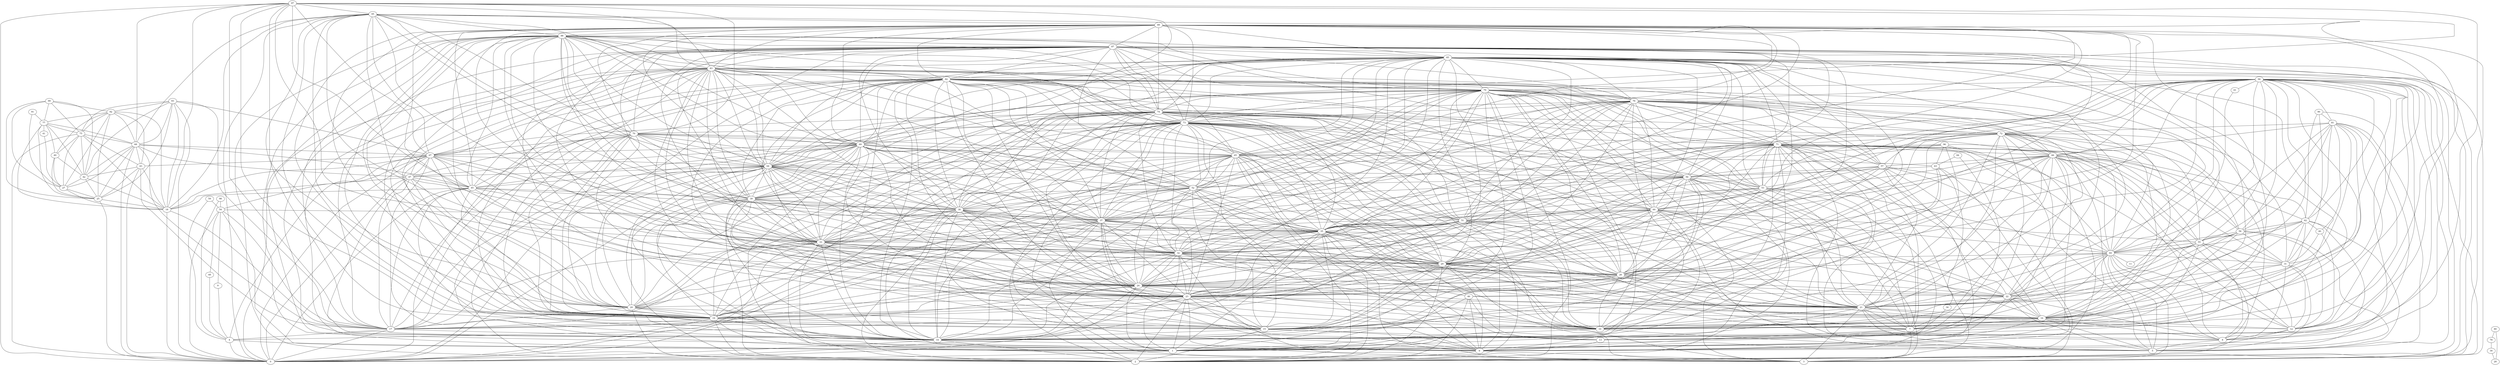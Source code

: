 digraph "sensornet-topology" {
label = "";
rankdir="BT";"0"->"1" [arrowhead = "both"] 
"0"->"4" [arrowhead = "both"] 
"0"->"14" [arrowhead = "both"] 
"0"->"17" [arrowhead = "both"] 
"0"->"18" [arrowhead = "both"] 
"0"->"19" [arrowhead = "both"] 
"0"->"24" [arrowhead = "both"] 
"0"->"25" [arrowhead = "both"] 
"0"->"32" [arrowhead = "both"] 
"0"->"33" [arrowhead = "both"] 
"0"->"43" [arrowhead = "both"] 
"0"->"45" [arrowhead = "both"] 
"0"->"47" [arrowhead = "both"] 
"0"->"51" [arrowhead = "both"] 
"0"->"54" [arrowhead = "both"] 
"0"->"64" [arrowhead = "both"] 
"0"->"67" [arrowhead = "both"] 
"0"->"68" [arrowhead = "both"] 
"0"->"69" [arrowhead = "both"] 
"0"->"74" [arrowhead = "both"] 
"0"->"75" [arrowhead = "both"] 
"0"->"82" [arrowhead = "both"] 
"0"->"83" [arrowhead = "both"] 
"0"->"93" [arrowhead = "both"] 
"0"->"95" [arrowhead = "both"] 
"0"->"97" [arrowhead = "both"] 
"1"->"4" [arrowhead = "both"] 
"1"->"10" [arrowhead = "both"] 
"1"->"16" [arrowhead = "both"] 
"1"->"19" [arrowhead = "both"] 
"1"->"21" [arrowhead = "both"] 
"1"->"22" [arrowhead = "both"] 
"1"->"23" [arrowhead = "both"] 
"1"->"24" [arrowhead = "both"] 
"1"->"26" [arrowhead = "both"] 
"1"->"32" [arrowhead = "both"] 
"1"->"33" [arrowhead = "both"] 
"1"->"35" [arrowhead = "both"] 
"1"->"54" [arrowhead = "both"] 
"1"->"60" [arrowhead = "both"] 
"1"->"66" [arrowhead = "both"] 
"1"->"69" [arrowhead = "both"] 
"1"->"71" [arrowhead = "both"] 
"1"->"72" [arrowhead = "both"] 
"1"->"73" [arrowhead = "both"] 
"1"->"74" [arrowhead = "both"] 
"1"->"76" [arrowhead = "both"] 
"1"->"82" [arrowhead = "both"] 
"1"->"83" [arrowhead = "both"] 
"1"->"85" [arrowhead = "both"] 
"2"->"6" [arrowhead = "both"] 
"2"->"14" [arrowhead = "both"] 
"2"->"15" [arrowhead = "both"] 
"2"->"19" [arrowhead = "both"] 
"2"->"20" [arrowhead = "both"] 
"2"->"23" [arrowhead = "both"] 
"2"->"29" [arrowhead = "both"] 
"2"->"35" [arrowhead = "both"] 
"2"->"37" [arrowhead = "both"] 
"2"->"38" [arrowhead = "both"] 
"2"->"39" [arrowhead = "both"] 
"2"->"46" [arrowhead = "both"] 
"2"->"56" [arrowhead = "both"] 
"2"->"64" [arrowhead = "both"] 
"2"->"65" [arrowhead = "both"] 
"2"->"69" [arrowhead = "both"] 
"2"->"70" [arrowhead = "both"] 
"2"->"73" [arrowhead = "both"] 
"2"->"79" [arrowhead = "both"] 
"2"->"85" [arrowhead = "both"] 
"2"->"87" [arrowhead = "both"] 
"2"->"88" [arrowhead = "both"] 
"2"->"89" [arrowhead = "both"] 
"2"->"96" [arrowhead = "both"] 
"3"->"6" [arrowhead = "both"] 
"3"->"7" [arrowhead = "both"] 
"3"->"21" [arrowhead = "both"] 
"3"->"23" [arrowhead = "both"] 
"3"->"29" [arrowhead = "both"] 
"3"->"32" [arrowhead = "both"] 
"3"->"35" [arrowhead = "both"] 
"3"->"37" [arrowhead = "both"] 
"3"->"44" [arrowhead = "both"] 
"3"->"56" [arrowhead = "both"] 
"3"->"57" [arrowhead = "both"] 
"3"->"71" [arrowhead = "both"] 
"3"->"73" [arrowhead = "both"] 
"3"->"79" [arrowhead = "both"] 
"3"->"82" [arrowhead = "both"] 
"3"->"85" [arrowhead = "both"] 
"3"->"87" [arrowhead = "both"] 
"3"->"94" [arrowhead = "both"] 
"4"->"9" [arrowhead = "both"] 
"4"->"17" [arrowhead = "both"] 
"4"->"48" [arrowhead = "both"] 
"4"->"51" [arrowhead = "both"] 
"4"->"59" [arrowhead = "both"] 
"4"->"67" [arrowhead = "both"] 
"4"->"98" [arrowhead = "both"] 
"5"->"8" [arrowhead = "both"] 
"5"->"10" [arrowhead = "both"] 
"5"->"12" [arrowhead = "both"] 
"5"->"16" [arrowhead = "both"] 
"5"->"21" [arrowhead = "both"] 
"5"->"22" [arrowhead = "both"] 
"5"->"31" [arrowhead = "both"] 
"5"->"44" [arrowhead = "both"] 
"5"->"58" [arrowhead = "both"] 
"5"->"60" [arrowhead = "both"] 
"5"->"62" [arrowhead = "both"] 
"5"->"66" [arrowhead = "both"] 
"5"->"71" [arrowhead = "both"] 
"5"->"72" [arrowhead = "both"] 
"5"->"81" [arrowhead = "both"] 
"5"->"94" [arrowhead = "both"] 
"6"->"7" [arrowhead = "both"] 
"6"->"13" [arrowhead = "both"] 
"6"->"14" [arrowhead = "both"] 
"6"->"15" [arrowhead = "both"] 
"6"->"23" [arrowhead = "both"] 
"6"->"29" [arrowhead = "both"] 
"6"->"35" [arrowhead = "both"] 
"6"->"37" [arrowhead = "both"] 
"6"->"38" [arrowhead = "both"] 
"6"->"46" [arrowhead = "both"] 
"6"->"52" [arrowhead = "both"] 
"6"->"53" [arrowhead = "both"] 
"6"->"57" [arrowhead = "both"] 
"6"->"63" [arrowhead = "both"] 
"6"->"64" [arrowhead = "both"] 
"6"->"65" [arrowhead = "both"] 
"6"->"73" [arrowhead = "both"] 
"6"->"79" [arrowhead = "both"] 
"6"->"85" [arrowhead = "both"] 
"6"->"87" [arrowhead = "both"] 
"6"->"88" [arrowhead = "both"] 
"6"->"96" [arrowhead = "both"] 
"7"->"16" [arrowhead = "both"] 
"7"->"21" [arrowhead = "both"] 
"7"->"26" [arrowhead = "both"] 
"7"->"29" [arrowhead = "both"] 
"7"->"35" [arrowhead = "both"] 
"7"->"44" [arrowhead = "both"] 
"7"->"53" [arrowhead = "both"] 
"7"->"56" [arrowhead = "both"] 
"7"->"66" [arrowhead = "both"] 
"7"->"71" [arrowhead = "both"] 
"7"->"76" [arrowhead = "both"] 
"7"->"79" [arrowhead = "both"] 
"7"->"85" [arrowhead = "both"] 
"7"->"94" [arrowhead = "both"] 
"8"->"12" [arrowhead = "both"] 
"8"->"16" [arrowhead = "both"] 
"8"->"21" [arrowhead = "both"] 
"8"->"22" [arrowhead = "both"] 
"8"->"31" [arrowhead = "both"] 
"8"->"44" [arrowhead = "both"] 
"8"->"55" [arrowhead = "both"] 
"8"->"62" [arrowhead = "both"] 
"8"->"66" [arrowhead = "both"] 
"8"->"71" [arrowhead = "both"] 
"8"->"72" [arrowhead = "both"] 
"8"->"81" [arrowhead = "both"] 
"8"->"94" [arrowhead = "both"] 
"9"->"54" [arrowhead = "both"] 
"10"->"16" [arrowhead = "both"] 
"10"->"21" [arrowhead = "both"] 
"10"->"22" [arrowhead = "both"] 
"10"->"23" [arrowhead = "both"] 
"10"->"24" [arrowhead = "both"] 
"10"->"26" [arrowhead = "both"] 
"10"->"29" [arrowhead = "both"] 
"10"->"32" [arrowhead = "both"] 
"10"->"33" [arrowhead = "both"] 
"10"->"35" [arrowhead = "both"] 
"10"->"44" [arrowhead = "both"] 
"10"->"51" [arrowhead = "both"] 
"10"->"55" [arrowhead = "both"] 
"10"->"66" [arrowhead = "both"] 
"10"->"71" [arrowhead = "both"] 
"10"->"72" [arrowhead = "both"] 
"10"->"73" [arrowhead = "both"] 
"10"->"74" [arrowhead = "both"] 
"10"->"76" [arrowhead = "both"] 
"10"->"79" [arrowhead = "both"] 
"10"->"82" [arrowhead = "both"] 
"10"->"83" [arrowhead = "both"] 
"10"->"85" [arrowhead = "both"] 
"10"->"94" [arrowhead = "both"] 
"11"->"44" [arrowhead = "both"] 
"11"->"94" [arrowhead = "both"] 
"12"->"16" [arrowhead = "both"] 
"12"->"21" [arrowhead = "both"] 
"12"->"31" [arrowhead = "both"] 
"12"->"40" [arrowhead = "both"] 
"12"->"44" [arrowhead = "both"] 
"12"->"55" [arrowhead = "both"] 
"12"->"58" [arrowhead = "both"] 
"12"->"66" [arrowhead = "both"] 
"12"->"71" [arrowhead = "both"] 
"12"->"81" [arrowhead = "both"] 
"12"->"90" [arrowhead = "both"] 
"12"->"94" [arrowhead = "both"] 
"13"->"15" [arrowhead = "both"] 
"13"->"34" [arrowhead = "both"] 
"13"->"46" [arrowhead = "both"] 
"13"->"56" [arrowhead = "both"] 
"13"->"65" [arrowhead = "both"] 
"13"->"84" [arrowhead = "both"] 
"13"->"96" [arrowhead = "both"] 
"14"->"15" [arrowhead = "both"] 
"14"->"17" [arrowhead = "both"] 
"14"->"19" [arrowhead = "both"] 
"14"->"20" [arrowhead = "both"] 
"14"->"23" [arrowhead = "both"] 
"14"->"24" [arrowhead = "both"] 
"14"->"29" [arrowhead = "both"] 
"14"->"32" [arrowhead = "both"] 
"14"->"33" [arrowhead = "both"] 
"14"->"35" [arrowhead = "both"] 
"14"->"37" [arrowhead = "both"] 
"14"->"38" [arrowhead = "both"] 
"14"->"39" [arrowhead = "both"] 
"14"->"45" [arrowhead = "both"] 
"14"->"47" [arrowhead = "both"] 
"14"->"52" [arrowhead = "both"] 
"14"->"56" [arrowhead = "both"] 
"14"->"65" [arrowhead = "both"] 
"14"->"67" [arrowhead = "both"] 
"14"->"69" [arrowhead = "both"] 
"14"->"70" [arrowhead = "both"] 
"14"->"73" [arrowhead = "both"] 
"14"->"74" [arrowhead = "both"] 
"14"->"79" [arrowhead = "both"] 
"14"->"82" [arrowhead = "both"] 
"14"->"83" [arrowhead = "both"] 
"14"->"85" [arrowhead = "both"] 
"14"->"87" [arrowhead = "both"] 
"14"->"88" [arrowhead = "both"] 
"14"->"89" [arrowhead = "both"] 
"14"->"95" [arrowhead = "both"] 
"14"->"97" [arrowhead = "both"] 
"15"->"19" [arrowhead = "both"] 
"15"->"20" [arrowhead = "both"] 
"15"->"23" [arrowhead = "both"] 
"15"->"29" [arrowhead = "both"] 
"15"->"35" [arrowhead = "both"] 
"15"->"37" [arrowhead = "both"] 
"15"->"38" [arrowhead = "both"] 
"15"->"39" [arrowhead = "both"] 
"15"->"46" [arrowhead = "both"] 
"15"->"52" [arrowhead = "both"] 
"15"->"56" [arrowhead = "both"] 
"15"->"63" [arrowhead = "both"] 
"15"->"64" [arrowhead = "both"] 
"15"->"69" [arrowhead = "both"] 
"15"->"70" [arrowhead = "both"] 
"15"->"73" [arrowhead = "both"] 
"15"->"79" [arrowhead = "both"] 
"15"->"85" [arrowhead = "both"] 
"15"->"87" [arrowhead = "both"] 
"15"->"88" [arrowhead = "both"] 
"15"->"89" [arrowhead = "both"] 
"15"->"96" [arrowhead = "both"] 
"16"->"21" [arrowhead = "both"] 
"16"->"22" [arrowhead = "both"] 
"16"->"24" [arrowhead = "both"] 
"16"->"26" [arrowhead = "both"] 
"16"->"31" [arrowhead = "both"] 
"16"->"32" [arrowhead = "both"] 
"16"->"44" [arrowhead = "both"] 
"16"->"51" [arrowhead = "both"] 
"16"->"55" [arrowhead = "both"] 
"16"->"57" [arrowhead = "both"] 
"16"->"58" [arrowhead = "both"] 
"16"->"60" [arrowhead = "both"] 
"16"->"62" [arrowhead = "both"] 
"16"->"71" [arrowhead = "both"] 
"16"->"72" [arrowhead = "both"] 
"16"->"74" [arrowhead = "both"] 
"16"->"76" [arrowhead = "both"] 
"16"->"81" [arrowhead = "both"] 
"16"->"82" [arrowhead = "both"] 
"16"->"94" [arrowhead = "both"] 
"17"->"18" [arrowhead = "both"] 
"17"->"19" [arrowhead = "both"] 
"17"->"20" [arrowhead = "both"] 
"17"->"24" [arrowhead = "both"] 
"17"->"32" [arrowhead = "both"] 
"17"->"33" [arrowhead = "both"] 
"17"->"43" [arrowhead = "both"] 
"17"->"45" [arrowhead = "both"] 
"17"->"47" [arrowhead = "both"] 
"17"->"54" [arrowhead = "both"] 
"17"->"64" [arrowhead = "both"] 
"17"->"68" [arrowhead = "both"] 
"17"->"69" [arrowhead = "both"] 
"17"->"70" [arrowhead = "both"] 
"17"->"74" [arrowhead = "both"] 
"17"->"82" [arrowhead = "both"] 
"17"->"83" [arrowhead = "both"] 
"17"->"93" [arrowhead = "both"] 
"17"->"95" [arrowhead = "both"] 
"17"->"97" [arrowhead = "both"] 
"18"->"25" [arrowhead = "both"] 
"18"->"27" [arrowhead = "both"] 
"18"->"42" [arrowhead = "both"] 
"18"->"43" [arrowhead = "both"] 
"18"->"45" [arrowhead = "both"] 
"18"->"47" [arrowhead = "both"] 
"18"->"67" [arrowhead = "both"] 
"18"->"75" [arrowhead = "both"] 
"18"->"77" [arrowhead = "both"] 
"18"->"92" [arrowhead = "both"] 
"18"->"93" [arrowhead = "both"] 
"18"->"95" [arrowhead = "both"] 
"18"->"97" [arrowhead = "both"] 
"19"->"20" [arrowhead = "both"] 
"19"->"23" [arrowhead = "both"] 
"19"->"24" [arrowhead = "both"] 
"19"->"32" [arrowhead = "both"] 
"19"->"33" [arrowhead = "both"] 
"19"->"35" [arrowhead = "both"] 
"19"->"37" [arrowhead = "both"] 
"19"->"38" [arrowhead = "both"] 
"19"->"39" [arrowhead = "both"] 
"19"->"45" [arrowhead = "both"] 
"19"->"47" [arrowhead = "both"] 
"19"->"51" [arrowhead = "both"] 
"19"->"52" [arrowhead = "both"] 
"19"->"64" [arrowhead = "both"] 
"19"->"65" [arrowhead = "both"] 
"19"->"67" [arrowhead = "both"] 
"19"->"70" [arrowhead = "both"] 
"19"->"73" [arrowhead = "both"] 
"19"->"74" [arrowhead = "both"] 
"19"->"82" [arrowhead = "both"] 
"19"->"83" [arrowhead = "both"] 
"19"->"85" [arrowhead = "both"] 
"19"->"87" [arrowhead = "both"] 
"19"->"88" [arrowhead = "both"] 
"19"->"89" [arrowhead = "both"] 
"19"->"95" [arrowhead = "both"] 
"19"->"97" [arrowhead = "both"] 
"20"->"23" [arrowhead = "both"] 
"20"->"37" [arrowhead = "both"] 
"20"->"38" [arrowhead = "both"] 
"20"->"39" [arrowhead = "both"] 
"20"->"45" [arrowhead = "both"] 
"20"->"47" [arrowhead = "both"] 
"20"->"52" [arrowhead = "both"] 
"20"->"64" [arrowhead = "both"] 
"20"->"65" [arrowhead = "both"] 
"20"->"67" [arrowhead = "both"] 
"20"->"69" [arrowhead = "both"] 
"20"->"73" [arrowhead = "both"] 
"20"->"87" [arrowhead = "both"] 
"20"->"88" [arrowhead = "both"] 
"20"->"89" [arrowhead = "both"] 
"20"->"95" [arrowhead = "both"] 
"20"->"97" [arrowhead = "both"] 
"21"->"22" [arrowhead = "both"] 
"21"->"23" [arrowhead = "both"] 
"21"->"24" [arrowhead = "both"] 
"21"->"26" [arrowhead = "both"] 
"21"->"29" [arrowhead = "both"] 
"21"->"32" [arrowhead = "both"] 
"21"->"35" [arrowhead = "both"] 
"21"->"44" [arrowhead = "both"] 
"21"->"51" [arrowhead = "both"] 
"21"->"53" [arrowhead = "both"] 
"21"->"55" [arrowhead = "both"] 
"21"->"57" [arrowhead = "both"] 
"21"->"58" [arrowhead = "both"] 
"21"->"60" [arrowhead = "both"] 
"21"->"62" [arrowhead = "both"] 
"21"->"66" [arrowhead = "both"] 
"21"->"72" [arrowhead = "both"] 
"21"->"73" [arrowhead = "both"] 
"21"->"74" [arrowhead = "both"] 
"21"->"76" [arrowhead = "both"] 
"21"->"79" [arrowhead = "both"] 
"21"->"82" [arrowhead = "both"] 
"21"->"85" [arrowhead = "both"] 
"21"->"94" [arrowhead = "both"] 
"22"->"24" [arrowhead = "both"] 
"22"->"26" [arrowhead = "both"] 
"22"->"31" [arrowhead = "both"] 
"22"->"32" [arrowhead = "both"] 
"22"->"44" [arrowhead = "both"] 
"22"->"51" [arrowhead = "both"] 
"22"->"55" [arrowhead = "both"] 
"22"->"58" [arrowhead = "both"] 
"22"->"60" [arrowhead = "both"] 
"22"->"66" [arrowhead = "both"] 
"22"->"71" [arrowhead = "both"] 
"22"->"74" [arrowhead = "both"] 
"22"->"76" [arrowhead = "both"] 
"22"->"81" [arrowhead = "both"] 
"22"->"82" [arrowhead = "both"] 
"22"->"94" [arrowhead = "both"] 
"23"->"24" [arrowhead = "both"] 
"23"->"26" [arrowhead = "both"] 
"23"->"29" [arrowhead = "both"] 
"23"->"32" [arrowhead = "both"] 
"23"->"33" [arrowhead = "both"] 
"23"->"35" [arrowhead = "both"] 
"23"->"37" [arrowhead = "both"] 
"23"->"38" [arrowhead = "both"] 
"23"->"39" [arrowhead = "both"] 
"23"->"51" [arrowhead = "both"] 
"23"->"52" [arrowhead = "both"] 
"23"->"53" [arrowhead = "both"] 
"23"->"56" [arrowhead = "both"] 
"23"->"60" [arrowhead = "both"] 
"23"->"64" [arrowhead = "both"] 
"23"->"65" [arrowhead = "both"] 
"23"->"69" [arrowhead = "both"] 
"23"->"70" [arrowhead = "both"] 
"23"->"71" [arrowhead = "both"] 
"23"->"74" [arrowhead = "both"] 
"23"->"76" [arrowhead = "both"] 
"23"->"79" [arrowhead = "both"] 
"23"->"82" [arrowhead = "both"] 
"23"->"83" [arrowhead = "both"] 
"23"->"85" [arrowhead = "both"] 
"23"->"87" [arrowhead = "both"] 
"23"->"88" [arrowhead = "both"] 
"23"->"89" [arrowhead = "both"] 
"24"->"26" [arrowhead = "both"] 
"24"->"29" [arrowhead = "both"] 
"24"->"32" [arrowhead = "both"] 
"24"->"33" [arrowhead = "both"] 
"24"->"35" [arrowhead = "both"] 
"24"->"37" [arrowhead = "both"] 
"24"->"38" [arrowhead = "both"] 
"24"->"39" [arrowhead = "both"] 
"24"->"51" [arrowhead = "both"] 
"24"->"60" [arrowhead = "both"] 
"24"->"64" [arrowhead = "both"] 
"24"->"66" [arrowhead = "both"] 
"24"->"67" [arrowhead = "both"] 
"24"->"69" [arrowhead = "both"] 
"24"->"71" [arrowhead = "both"] 
"24"->"72" [arrowhead = "both"] 
"24"->"73" [arrowhead = "both"] 
"24"->"76" [arrowhead = "both"] 
"24"->"79" [arrowhead = "both"] 
"24"->"82" [arrowhead = "both"] 
"24"->"83" [arrowhead = "both"] 
"24"->"85" [arrowhead = "both"] 
"24"->"87" [arrowhead = "both"] 
"24"->"88" [arrowhead = "both"] 
"24"->"89" [arrowhead = "both"] 
"25"->"27" [arrowhead = "both"] 
"25"->"42" [arrowhead = "both"] 
"25"->"43" [arrowhead = "both"] 
"25"->"49" [arrowhead = "both"] 
"25"->"68" [arrowhead = "both"] 
"25"->"77" [arrowhead = "both"] 
"25"->"92" [arrowhead = "both"] 
"25"->"93" [arrowhead = "both"] 
"25"->"99" [arrowhead = "both"] 
"26"->"29" [arrowhead = "both"] 
"26"->"32" [arrowhead = "both"] 
"26"->"33" [arrowhead = "both"] 
"26"->"35" [arrowhead = "both"] 
"26"->"37" [arrowhead = "both"] 
"26"->"44" [arrowhead = "both"] 
"26"->"51" [arrowhead = "both"] 
"26"->"57" [arrowhead = "both"] 
"26"->"60" [arrowhead = "both"] 
"26"->"66" [arrowhead = "both"] 
"26"->"71" [arrowhead = "both"] 
"26"->"72" [arrowhead = "both"] 
"26"->"73" [arrowhead = "both"] 
"26"->"74" [arrowhead = "both"] 
"26"->"79" [arrowhead = "both"] 
"26"->"82" [arrowhead = "both"] 
"26"->"83" [arrowhead = "both"] 
"26"->"85" [arrowhead = "both"] 
"26"->"87" [arrowhead = "both"] 
"26"->"94" [arrowhead = "both"] 
"27"->"41" [arrowhead = "both"] 
"27"->"42" [arrowhead = "both"] 
"27"->"49" [arrowhead = "both"] 
"27"->"68" [arrowhead = "both"] 
"27"->"75" [arrowhead = "both"] 
"27"->"91" [arrowhead = "both"] 
"27"->"92" [arrowhead = "both"] 
"27"->"99" [arrowhead = "both"] 
"28"->"30" [arrowhead = "both"] 
"28"->"80" [arrowhead = "both"] 
"29"->"32" [arrowhead = "both"] 
"29"->"33" [arrowhead = "both"] 
"29"->"35" [arrowhead = "both"] 
"29"->"37" [arrowhead = "both"] 
"29"->"38" [arrowhead = "both"] 
"29"->"44" [arrowhead = "both"] 
"29"->"52" [arrowhead = "both"] 
"29"->"53" [arrowhead = "both"] 
"29"->"56" [arrowhead = "both"] 
"29"->"57" [arrowhead = "both"] 
"29"->"60" [arrowhead = "both"] 
"29"->"64" [arrowhead = "both"] 
"29"->"65" [arrowhead = "both"] 
"29"->"71" [arrowhead = "both"] 
"29"->"73" [arrowhead = "both"] 
"29"->"74" [arrowhead = "both"] 
"29"->"76" [arrowhead = "both"] 
"29"->"82" [arrowhead = "both"] 
"29"->"83" [arrowhead = "both"] 
"29"->"85" [arrowhead = "both"] 
"29"->"87" [arrowhead = "both"] 
"29"->"88" [arrowhead = "both"] 
"29"->"94" [arrowhead = "both"] 
"30"->"78" [arrowhead = "both"] 
"31"->"40" [arrowhead = "both"] 
"31"->"44" [arrowhead = "both"] 
"31"->"55" [arrowhead = "both"] 
"31"->"58" [arrowhead = "both"] 
"31"->"62" [arrowhead = "both"] 
"31"->"66" [arrowhead = "both"] 
"31"->"72" [arrowhead = "both"] 
"31"->"90" [arrowhead = "both"] 
"31"->"94" [arrowhead = "both"] 
"32"->"33" [arrowhead = "both"] 
"32"->"35" [arrowhead = "both"] 
"32"->"37" [arrowhead = "both"] 
"32"->"38" [arrowhead = "both"] 
"32"->"39" [arrowhead = "both"] 
"32"->"51" [arrowhead = "both"] 
"32"->"53" [arrowhead = "both"] 
"32"->"60" [arrowhead = "both"] 
"32"->"64" [arrowhead = "both"] 
"32"->"66" [arrowhead = "both"] 
"32"->"67" [arrowhead = "both"] 
"32"->"69" [arrowhead = "both"] 
"32"->"71" [arrowhead = "both"] 
"32"->"72" [arrowhead = "both"] 
"32"->"73" [arrowhead = "both"] 
"32"->"74" [arrowhead = "both"] 
"32"->"76" [arrowhead = "both"] 
"32"->"79" [arrowhead = "both"] 
"32"->"83" [arrowhead = "both"] 
"32"->"85" [arrowhead = "both"] 
"32"->"87" [arrowhead = "both"] 
"32"->"88" [arrowhead = "both"] 
"32"->"89" [arrowhead = "both"] 
"33"->"35" [arrowhead = "both"] 
"33"->"37" [arrowhead = "both"] 
"33"->"38" [arrowhead = "both"] 
"33"->"39" [arrowhead = "both"] 
"33"->"45" [arrowhead = "both"] 
"33"->"47" [arrowhead = "both"] 
"33"->"51" [arrowhead = "both"] 
"33"->"60" [arrowhead = "both"] 
"33"->"64" [arrowhead = "both"] 
"33"->"67" [arrowhead = "both"] 
"33"->"69" [arrowhead = "both"] 
"33"->"73" [arrowhead = "both"] 
"33"->"74" [arrowhead = "both"] 
"33"->"76" [arrowhead = "both"] 
"33"->"79" [arrowhead = "both"] 
"33"->"82" [arrowhead = "both"] 
"33"->"85" [arrowhead = "both"] 
"33"->"87" [arrowhead = "both"] 
"33"->"88" [arrowhead = "both"] 
"33"->"89" [arrowhead = "both"] 
"33"->"95" [arrowhead = "both"] 
"33"->"97" [arrowhead = "both"] 
"34"->"63" [arrowhead = "both"] 
"35"->"37" [arrowhead = "both"] 
"35"->"38" [arrowhead = "both"] 
"35"->"39" [arrowhead = "both"] 
"35"->"51" [arrowhead = "both"] 
"35"->"52" [arrowhead = "both"] 
"35"->"53" [arrowhead = "both"] 
"35"->"56" [arrowhead = "both"] 
"35"->"57" [arrowhead = "both"] 
"35"->"60" [arrowhead = "both"] 
"35"->"64" [arrowhead = "both"] 
"35"->"65" [arrowhead = "both"] 
"35"->"69" [arrowhead = "both"] 
"35"->"71" [arrowhead = "both"] 
"35"->"73" [arrowhead = "both"] 
"35"->"74" [arrowhead = "both"] 
"35"->"76" [arrowhead = "both"] 
"35"->"79" [arrowhead = "both"] 
"35"->"82" [arrowhead = "both"] 
"35"->"83" [arrowhead = "both"] 
"35"->"87" [arrowhead = "both"] 
"35"->"88" [arrowhead = "both"] 
"35"->"89" [arrowhead = "both"] 
"37"->"38" [arrowhead = "both"] 
"37"->"39" [arrowhead = "both"] 
"37"->"52" [arrowhead = "both"] 
"37"->"53" [arrowhead = "both"] 
"37"->"56" [arrowhead = "both"] 
"37"->"64" [arrowhead = "both"] 
"37"->"65" [arrowhead = "both"] 
"37"->"69" [arrowhead = "both"] 
"37"->"70" [arrowhead = "both"] 
"37"->"73" [arrowhead = "both"] 
"37"->"74" [arrowhead = "both"] 
"37"->"76" [arrowhead = "both"] 
"37"->"79" [arrowhead = "both"] 
"37"->"82" [arrowhead = "both"] 
"37"->"83" [arrowhead = "both"] 
"37"->"85" [arrowhead = "both"] 
"37"->"88" [arrowhead = "both"] 
"37"->"89" [arrowhead = "both"] 
"38"->"39" [arrowhead = "both"] 
"38"->"45" [arrowhead = "both"] 
"38"->"52" [arrowhead = "both"] 
"38"->"56" [arrowhead = "both"] 
"38"->"64" [arrowhead = "both"] 
"38"->"65" [arrowhead = "both"] 
"38"->"69" [arrowhead = "both"] 
"38"->"70" [arrowhead = "both"] 
"38"->"73" [arrowhead = "both"] 
"38"->"74" [arrowhead = "both"] 
"38"->"79" [arrowhead = "both"] 
"38"->"82" [arrowhead = "both"] 
"38"->"83" [arrowhead = "both"] 
"38"->"85" [arrowhead = "both"] 
"38"->"87" [arrowhead = "both"] 
"38"->"89" [arrowhead = "both"] 
"38"->"95" [arrowhead = "both"] 
"39"->"45" [arrowhead = "both"] 
"39"->"52" [arrowhead = "both"] 
"39"->"64" [arrowhead = "both"] 
"39"->"65" [arrowhead = "both"] 
"39"->"69" [arrowhead = "both"] 
"39"->"70" [arrowhead = "both"] 
"39"->"73" [arrowhead = "both"] 
"39"->"74" [arrowhead = "both"] 
"39"->"82" [arrowhead = "both"] 
"39"->"83" [arrowhead = "both"] 
"39"->"85" [arrowhead = "both"] 
"39"->"87" [arrowhead = "both"] 
"39"->"88" [arrowhead = "both"] 
"39"->"95" [arrowhead = "both"] 
"40"->"62" [arrowhead = "both"] 
"40"->"81" [arrowhead = "both"] 
"41"->"77" [arrowhead = "both"] 
"42"->"43" [arrowhead = "both"] 
"42"->"49" [arrowhead = "both"] 
"42"->"68" [arrowhead = "both"] 
"42"->"75" [arrowhead = "both"] 
"42"->"77" [arrowhead = "both"] 
"42"->"93" [arrowhead = "both"] 
"42"->"99" [arrowhead = "both"] 
"43"->"67" [arrowhead = "both"] 
"43"->"68" [arrowhead = "both"] 
"43"->"75" [arrowhead = "both"] 
"43"->"92" [arrowhead = "both"] 
"44"->"53" [arrowhead = "both"] 
"44"->"55" [arrowhead = "both"] 
"44"->"57" [arrowhead = "both"] 
"44"->"58" [arrowhead = "both"] 
"44"->"60" [arrowhead = "both"] 
"44"->"61" [arrowhead = "both"] 
"44"->"62" [arrowhead = "both"] 
"44"->"66" [arrowhead = "both"] 
"44"->"71" [arrowhead = "both"] 
"44"->"72" [arrowhead = "both"] 
"44"->"76" [arrowhead = "both"] 
"44"->"79" [arrowhead = "both"] 
"44"->"81" [arrowhead = "both"] 
"45"->"47" [arrowhead = "both"] 
"45"->"64" [arrowhead = "both"] 
"45"->"67" [arrowhead = "both"] 
"45"->"68" [arrowhead = "both"] 
"45"->"69" [arrowhead = "both"] 
"45"->"70" [arrowhead = "both"] 
"45"->"83" [arrowhead = "both"] 
"45"->"88" [arrowhead = "both"] 
"45"->"89" [arrowhead = "both"] 
"45"->"97" [arrowhead = "both"] 
"46"->"52" [arrowhead = "both"] 
"46"->"56" [arrowhead = "both"] 
"46"->"63" [arrowhead = "both"] 
"46"->"65" [arrowhead = "both"] 
"47"->"64" [arrowhead = "both"] 
"47"->"67" [arrowhead = "both"] 
"47"->"68" [arrowhead = "both"] 
"47"->"69" [arrowhead = "both"] 
"47"->"70" [arrowhead = "both"] 
"47"->"83" [arrowhead = "both"] 
"47"->"95" [arrowhead = "both"] 
"48"->"54" [arrowhead = "both"] 
"49"->"75" [arrowhead = "both"] 
"49"->"77" [arrowhead = "both"] 
"49"->"92" [arrowhead = "both"] 
"51"->"54" [arrowhead = "both"] 
"51"->"60" [arrowhead = "both"] 
"51"->"66" [arrowhead = "both"] 
"51"->"69" [arrowhead = "both"] 
"51"->"71" [arrowhead = "both"] 
"51"->"72" [arrowhead = "both"] 
"51"->"73" [arrowhead = "both"] 
"51"->"74" [arrowhead = "both"] 
"51"->"76" [arrowhead = "both"] 
"51"->"82" [arrowhead = "both"] 
"51"->"83" [arrowhead = "both"] 
"51"->"85" [arrowhead = "both"] 
"52"->"56" [arrowhead = "both"] 
"52"->"64" [arrowhead = "both"] 
"52"->"65" [arrowhead = "both"] 
"52"->"69" [arrowhead = "both"] 
"52"->"70" [arrowhead = "both"] 
"52"->"73" [arrowhead = "both"] 
"52"->"79" [arrowhead = "both"] 
"52"->"85" [arrowhead = "both"] 
"52"->"87" [arrowhead = "both"] 
"52"->"88" [arrowhead = "both"] 
"52"->"89" [arrowhead = "both"] 
"52"->"96" [arrowhead = "both"] 
"53"->"56" [arrowhead = "both"] 
"53"->"57" [arrowhead = "both"] 
"53"->"71" [arrowhead = "both"] 
"53"->"73" [arrowhead = "both"] 
"53"->"79" [arrowhead = "both"] 
"53"->"82" [arrowhead = "both"] 
"53"->"85" [arrowhead = "both"] 
"53"->"87" [arrowhead = "both"] 
"53"->"94" [arrowhead = "both"] 
"54"->"59" [arrowhead = "both"] 
"54"->"67" [arrowhead = "both"] 
"54"->"98" [arrowhead = "both"] 
"55"->"58" [arrowhead = "both"] 
"55"->"60" [arrowhead = "both"] 
"55"->"62" [arrowhead = "both"] 
"55"->"66" [arrowhead = "both"] 
"55"->"71" [arrowhead = "both"] 
"55"->"72" [arrowhead = "both"] 
"55"->"81" [arrowhead = "both"] 
"55"->"94" [arrowhead = "both"] 
"56"->"57" [arrowhead = "both"] 
"56"->"63" [arrowhead = "both"] 
"56"->"64" [arrowhead = "both"] 
"56"->"65" [arrowhead = "both"] 
"56"->"73" [arrowhead = "both"] 
"56"->"79" [arrowhead = "both"] 
"56"->"85" [arrowhead = "both"] 
"56"->"87" [arrowhead = "both"] 
"56"->"88" [arrowhead = "both"] 
"56"->"96" [arrowhead = "both"] 
"57"->"66" [arrowhead = "both"] 
"57"->"71" [arrowhead = "both"] 
"57"->"76" [arrowhead = "both"] 
"57"->"79" [arrowhead = "both"] 
"57"->"85" [arrowhead = "both"] 
"57"->"94" [arrowhead = "both"] 
"58"->"62" [arrowhead = "both"] 
"58"->"66" [arrowhead = "both"] 
"58"->"71" [arrowhead = "both"] 
"58"->"72" [arrowhead = "both"] 
"58"->"81" [arrowhead = "both"] 
"58"->"94" [arrowhead = "both"] 
"60"->"66" [arrowhead = "both"] 
"60"->"71" [arrowhead = "both"] 
"60"->"72" [arrowhead = "both"] 
"60"->"73" [arrowhead = "both"] 
"60"->"74" [arrowhead = "both"] 
"60"->"76" [arrowhead = "both"] 
"60"->"79" [arrowhead = "both"] 
"60"->"82" [arrowhead = "both"] 
"60"->"83" [arrowhead = "both"] 
"60"->"85" [arrowhead = "both"] 
"60"->"94" [arrowhead = "both"] 
"61"->"94" [arrowhead = "both"] 
"62"->"66" [arrowhead = "both"] 
"62"->"71" [arrowhead = "both"] 
"62"->"81" [arrowhead = "both"] 
"62"->"90" [arrowhead = "both"] 
"62"->"94" [arrowhead = "both"] 
"63"->"65" [arrowhead = "both"] 
"63"->"84" [arrowhead = "both"] 
"63"->"96" [arrowhead = "both"] 
"64"->"65" [arrowhead = "both"] 
"64"->"67" [arrowhead = "both"] 
"64"->"69" [arrowhead = "both"] 
"64"->"70" [arrowhead = "both"] 
"64"->"73" [arrowhead = "both"] 
"64"->"74" [arrowhead = "both"] 
"64"->"79" [arrowhead = "both"] 
"64"->"82" [arrowhead = "both"] 
"64"->"83" [arrowhead = "both"] 
"64"->"85" [arrowhead = "both"] 
"64"->"87" [arrowhead = "both"] 
"64"->"88" [arrowhead = "both"] 
"64"->"89" [arrowhead = "both"] 
"64"->"95" [arrowhead = "both"] 
"64"->"97" [arrowhead = "both"] 
"65"->"69" [arrowhead = "both"] 
"65"->"70" [arrowhead = "both"] 
"65"->"73" [arrowhead = "both"] 
"65"->"79" [arrowhead = "both"] 
"65"->"85" [arrowhead = "both"] 
"65"->"87" [arrowhead = "both"] 
"65"->"88" [arrowhead = "both"] 
"65"->"89" [arrowhead = "both"] 
"65"->"96" [arrowhead = "both"] 
"66"->"71" [arrowhead = "both"] 
"66"->"72" [arrowhead = "both"] 
"66"->"74" [arrowhead = "both"] 
"66"->"76" [arrowhead = "both"] 
"66"->"81" [arrowhead = "both"] 
"66"->"82" [arrowhead = "both"] 
"66"->"94" [arrowhead = "both"] 
"67"->"68" [arrowhead = "both"] 
"67"->"69" [arrowhead = "both"] 
"67"->"70" [arrowhead = "both"] 
"67"->"74" [arrowhead = "both"] 
"67"->"82" [arrowhead = "both"] 
"67"->"83" [arrowhead = "both"] 
"67"->"93" [arrowhead = "both"] 
"67"->"95" [arrowhead = "both"] 
"67"->"97" [arrowhead = "both"] 
"68"->"75" [arrowhead = "both"] 
"68"->"77" [arrowhead = "both"] 
"68"->"92" [arrowhead = "both"] 
"68"->"93" [arrowhead = "both"] 
"68"->"95" [arrowhead = "both"] 
"68"->"97" [arrowhead = "both"] 
"69"->"70" [arrowhead = "both"] 
"69"->"73" [arrowhead = "both"] 
"69"->"74" [arrowhead = "both"] 
"69"->"82" [arrowhead = "both"] 
"69"->"83" [arrowhead = "both"] 
"69"->"85" [arrowhead = "both"] 
"69"->"87" [arrowhead = "both"] 
"69"->"88" [arrowhead = "both"] 
"69"->"89" [arrowhead = "both"] 
"69"->"95" [arrowhead = "both"] 
"69"->"97" [arrowhead = "both"] 
"70"->"73" [arrowhead = "both"] 
"70"->"87" [arrowhead = "both"] 
"70"->"88" [arrowhead = "both"] 
"70"->"89" [arrowhead = "both"] 
"70"->"95" [arrowhead = "both"] 
"70"->"97" [arrowhead = "both"] 
"71"->"72" [arrowhead = "both"] 
"71"->"73" [arrowhead = "both"] 
"71"->"74" [arrowhead = "both"] 
"71"->"76" [arrowhead = "both"] 
"71"->"79" [arrowhead = "both"] 
"71"->"82" [arrowhead = "both"] 
"71"->"85" [arrowhead = "both"] 
"71"->"94" [arrowhead = "both"] 
"72"->"74" [arrowhead = "both"] 
"72"->"76" [arrowhead = "both"] 
"72"->"81" [arrowhead = "both"] 
"72"->"82" [arrowhead = "both"] 
"72"->"94" [arrowhead = "both"] 
"73"->"74" [arrowhead = "both"] 
"73"->"76" [arrowhead = "both"] 
"73"->"79" [arrowhead = "both"] 
"73"->"82" [arrowhead = "both"] 
"73"->"83" [arrowhead = "both"] 
"73"->"85" [arrowhead = "both"] 
"73"->"87" [arrowhead = "both"] 
"73"->"88" [arrowhead = "both"] 
"73"->"89" [arrowhead = "both"] 
"74"->"76" [arrowhead = "both"] 
"74"->"79" [arrowhead = "both"] 
"74"->"82" [arrowhead = "both"] 
"74"->"83" [arrowhead = "both"] 
"74"->"85" [arrowhead = "both"] 
"74"->"87" [arrowhead = "both"] 
"74"->"88" [arrowhead = "both"] 
"74"->"89" [arrowhead = "both"] 
"75"->"77" [arrowhead = "both"] 
"75"->"92" [arrowhead = "both"] 
"75"->"93" [arrowhead = "both"] 
"75"->"99" [arrowhead = "both"] 
"76"->"79" [arrowhead = "both"] 
"76"->"82" [arrowhead = "both"] 
"76"->"83" [arrowhead = "both"] 
"76"->"85" [arrowhead = "both"] 
"76"->"87" [arrowhead = "both"] 
"76"->"94" [arrowhead = "both"] 
"77"->"91" [arrowhead = "both"] 
"77"->"92" [arrowhead = "both"] 
"77"->"99" [arrowhead = "both"] 
"78"->"80" [arrowhead = "both"] 
"79"->"82" [arrowhead = "both"] 
"79"->"83" [arrowhead = "both"] 
"79"->"85" [arrowhead = "both"] 
"79"->"87" [arrowhead = "both"] 
"79"->"88" [arrowhead = "both"] 
"79"->"94" [arrowhead = "both"] 
"81"->"90" [arrowhead = "both"] 
"81"->"94" [arrowhead = "both"] 
"82"->"83" [arrowhead = "both"] 
"82"->"85" [arrowhead = "both"] 
"82"->"87" [arrowhead = "both"] 
"82"->"88" [arrowhead = "both"] 
"82"->"89" [arrowhead = "both"] 
"83"->"85" [arrowhead = "both"] 
"83"->"87" [arrowhead = "both"] 
"83"->"88" [arrowhead = "both"] 
"83"->"89" [arrowhead = "both"] 
"83"->"95" [arrowhead = "both"] 
"83"->"97" [arrowhead = "both"] 
"85"->"87" [arrowhead = "both"] 
"85"->"88" [arrowhead = "both"] 
"85"->"89" [arrowhead = "both"] 
"87"->"88" [arrowhead = "both"] 
"87"->"89" [arrowhead = "both"] 
"88"->"89" [arrowhead = "both"] 
"88"->"95" [arrowhead = "both"] 
"89"->"95" [arrowhead = "both"] 
"92"->"93" [arrowhead = "both"] 
"92"->"99" [arrowhead = "both"] 
"95"->"97" [arrowhead = "both"] 
}